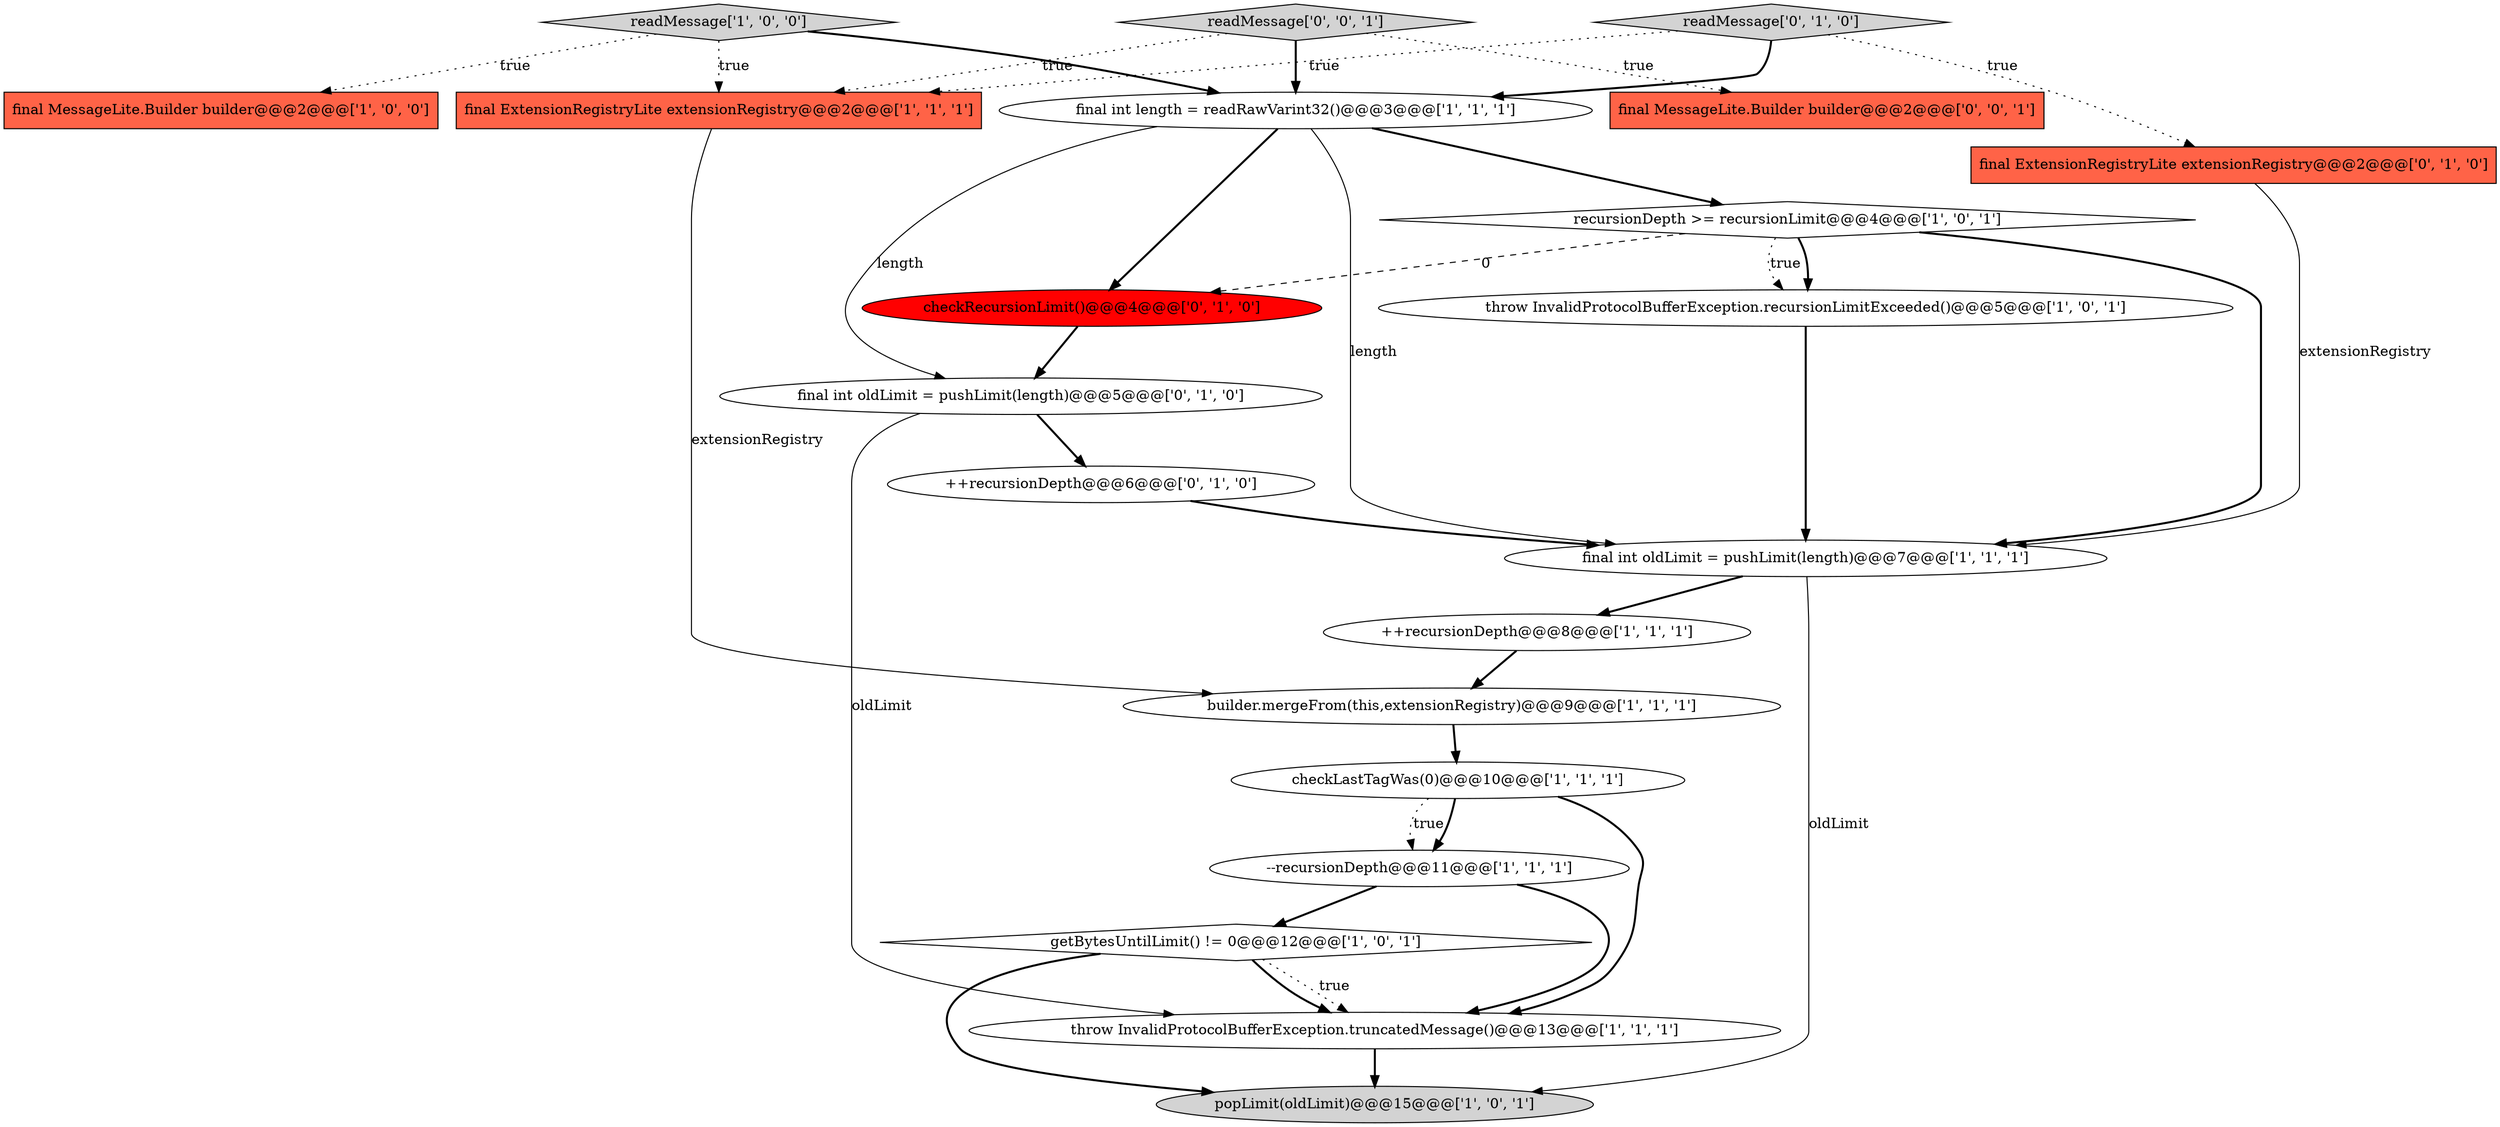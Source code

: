 digraph {
7 [style = filled, label = "readMessage['1', '0', '0']", fillcolor = lightgray, shape = diamond image = "AAA0AAABBB1BBB"];
20 [style = filled, label = "readMessage['0', '0', '1']", fillcolor = lightgray, shape = diamond image = "AAA0AAABBB3BBB"];
16 [style = filled, label = "readMessage['0', '1', '0']", fillcolor = lightgray, shape = diamond image = "AAA0AAABBB2BBB"];
12 [style = filled, label = "checkLastTagWas(0)@@@10@@@['1', '1', '1']", fillcolor = white, shape = ellipse image = "AAA0AAABBB1BBB"];
6 [style = filled, label = "builder.mergeFrom(this,extensionRegistry)@@@9@@@['1', '1', '1']", fillcolor = white, shape = ellipse image = "AAA0AAABBB1BBB"];
18 [style = filled, label = "checkRecursionLimit()@@@4@@@['0', '1', '0']", fillcolor = red, shape = ellipse image = "AAA1AAABBB2BBB"];
2 [style = filled, label = "getBytesUntilLimit() != 0@@@12@@@['1', '0', '1']", fillcolor = white, shape = diamond image = "AAA0AAABBB1BBB"];
1 [style = filled, label = "final int oldLimit = pushLimit(length)@@@7@@@['1', '1', '1']", fillcolor = white, shape = ellipse image = "AAA0AAABBB1BBB"];
15 [style = filled, label = "++recursionDepth@@@6@@@['0', '1', '0']", fillcolor = white, shape = ellipse image = "AAA0AAABBB2BBB"];
0 [style = filled, label = "recursionDepth >= recursionLimit@@@4@@@['1', '0', '1']", fillcolor = white, shape = diamond image = "AAA0AAABBB1BBB"];
4 [style = filled, label = "final MessageLite.Builder builder@@@2@@@['1', '0', '0']", fillcolor = tomato, shape = box image = "AAA0AAABBB1BBB"];
14 [style = filled, label = "final int oldLimit = pushLimit(length)@@@5@@@['0', '1', '0']", fillcolor = white, shape = ellipse image = "AAA0AAABBB2BBB"];
3 [style = filled, label = "--recursionDepth@@@11@@@['1', '1', '1']", fillcolor = white, shape = ellipse image = "AAA0AAABBB1BBB"];
5 [style = filled, label = "final ExtensionRegistryLite extensionRegistry@@@2@@@['1', '1', '1']", fillcolor = tomato, shape = box image = "AAA0AAABBB1BBB"];
9 [style = filled, label = "throw InvalidProtocolBufferException.truncatedMessage()@@@13@@@['1', '1', '1']", fillcolor = white, shape = ellipse image = "AAA0AAABBB1BBB"];
10 [style = filled, label = "++recursionDepth@@@8@@@['1', '1', '1']", fillcolor = white, shape = ellipse image = "AAA0AAABBB1BBB"];
8 [style = filled, label = "final int length = readRawVarint32()@@@3@@@['1', '1', '1']", fillcolor = white, shape = ellipse image = "AAA0AAABBB1BBB"];
13 [style = filled, label = "popLimit(oldLimit)@@@15@@@['1', '0', '1']", fillcolor = lightgray, shape = ellipse image = "AAA0AAABBB1BBB"];
11 [style = filled, label = "throw InvalidProtocolBufferException.recursionLimitExceeded()@@@5@@@['1', '0', '1']", fillcolor = white, shape = ellipse image = "AAA0AAABBB1BBB"];
19 [style = filled, label = "final MessageLite.Builder builder@@@2@@@['0', '0', '1']", fillcolor = tomato, shape = box image = "AAA0AAABBB3BBB"];
17 [style = filled, label = "final ExtensionRegistryLite extensionRegistry@@@2@@@['0', '1', '0']", fillcolor = tomato, shape = box image = "AAA0AAABBB2BBB"];
12->3 [style = dotted, label="true"];
1->13 [style = solid, label="oldLimit"];
16->8 [style = bold, label=""];
11->1 [style = bold, label=""];
8->18 [style = bold, label=""];
16->17 [style = dotted, label="true"];
0->11 [style = bold, label=""];
2->9 [style = bold, label=""];
17->1 [style = solid, label="extensionRegistry"];
7->8 [style = bold, label=""];
12->9 [style = bold, label=""];
10->6 [style = bold, label=""];
2->13 [style = bold, label=""];
8->14 [style = solid, label="length"];
7->5 [style = dotted, label="true"];
8->0 [style = bold, label=""];
3->9 [style = bold, label=""];
20->5 [style = dotted, label="true"];
20->8 [style = bold, label=""];
2->9 [style = dotted, label="true"];
3->2 [style = bold, label=""];
0->1 [style = bold, label=""];
7->4 [style = dotted, label="true"];
16->5 [style = dotted, label="true"];
0->18 [style = dashed, label="0"];
8->1 [style = solid, label="length"];
14->9 [style = solid, label="oldLimit"];
14->15 [style = bold, label=""];
20->19 [style = dotted, label="true"];
12->3 [style = bold, label=""];
5->6 [style = solid, label="extensionRegistry"];
1->10 [style = bold, label=""];
0->11 [style = dotted, label="true"];
18->14 [style = bold, label=""];
9->13 [style = bold, label=""];
15->1 [style = bold, label=""];
6->12 [style = bold, label=""];
}
